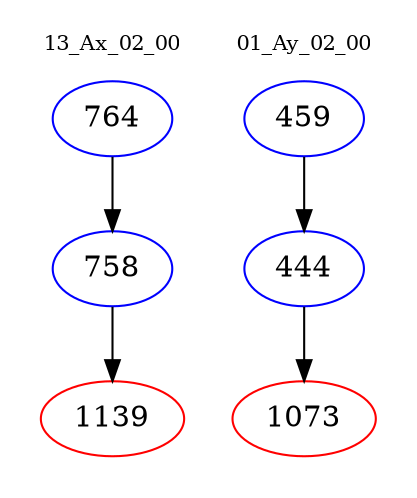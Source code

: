 digraph{
subgraph cluster_0 {
color = white
label = "13_Ax_02_00";
fontsize=10;
T0_764 [label="764", color="blue"]
T0_764 -> T0_758 [color="black"]
T0_758 [label="758", color="blue"]
T0_758 -> T0_1139 [color="black"]
T0_1139 [label="1139", color="red"]
}
subgraph cluster_1 {
color = white
label = "01_Ay_02_00";
fontsize=10;
T1_459 [label="459", color="blue"]
T1_459 -> T1_444 [color="black"]
T1_444 [label="444", color="blue"]
T1_444 -> T1_1073 [color="black"]
T1_1073 [label="1073", color="red"]
}
}
